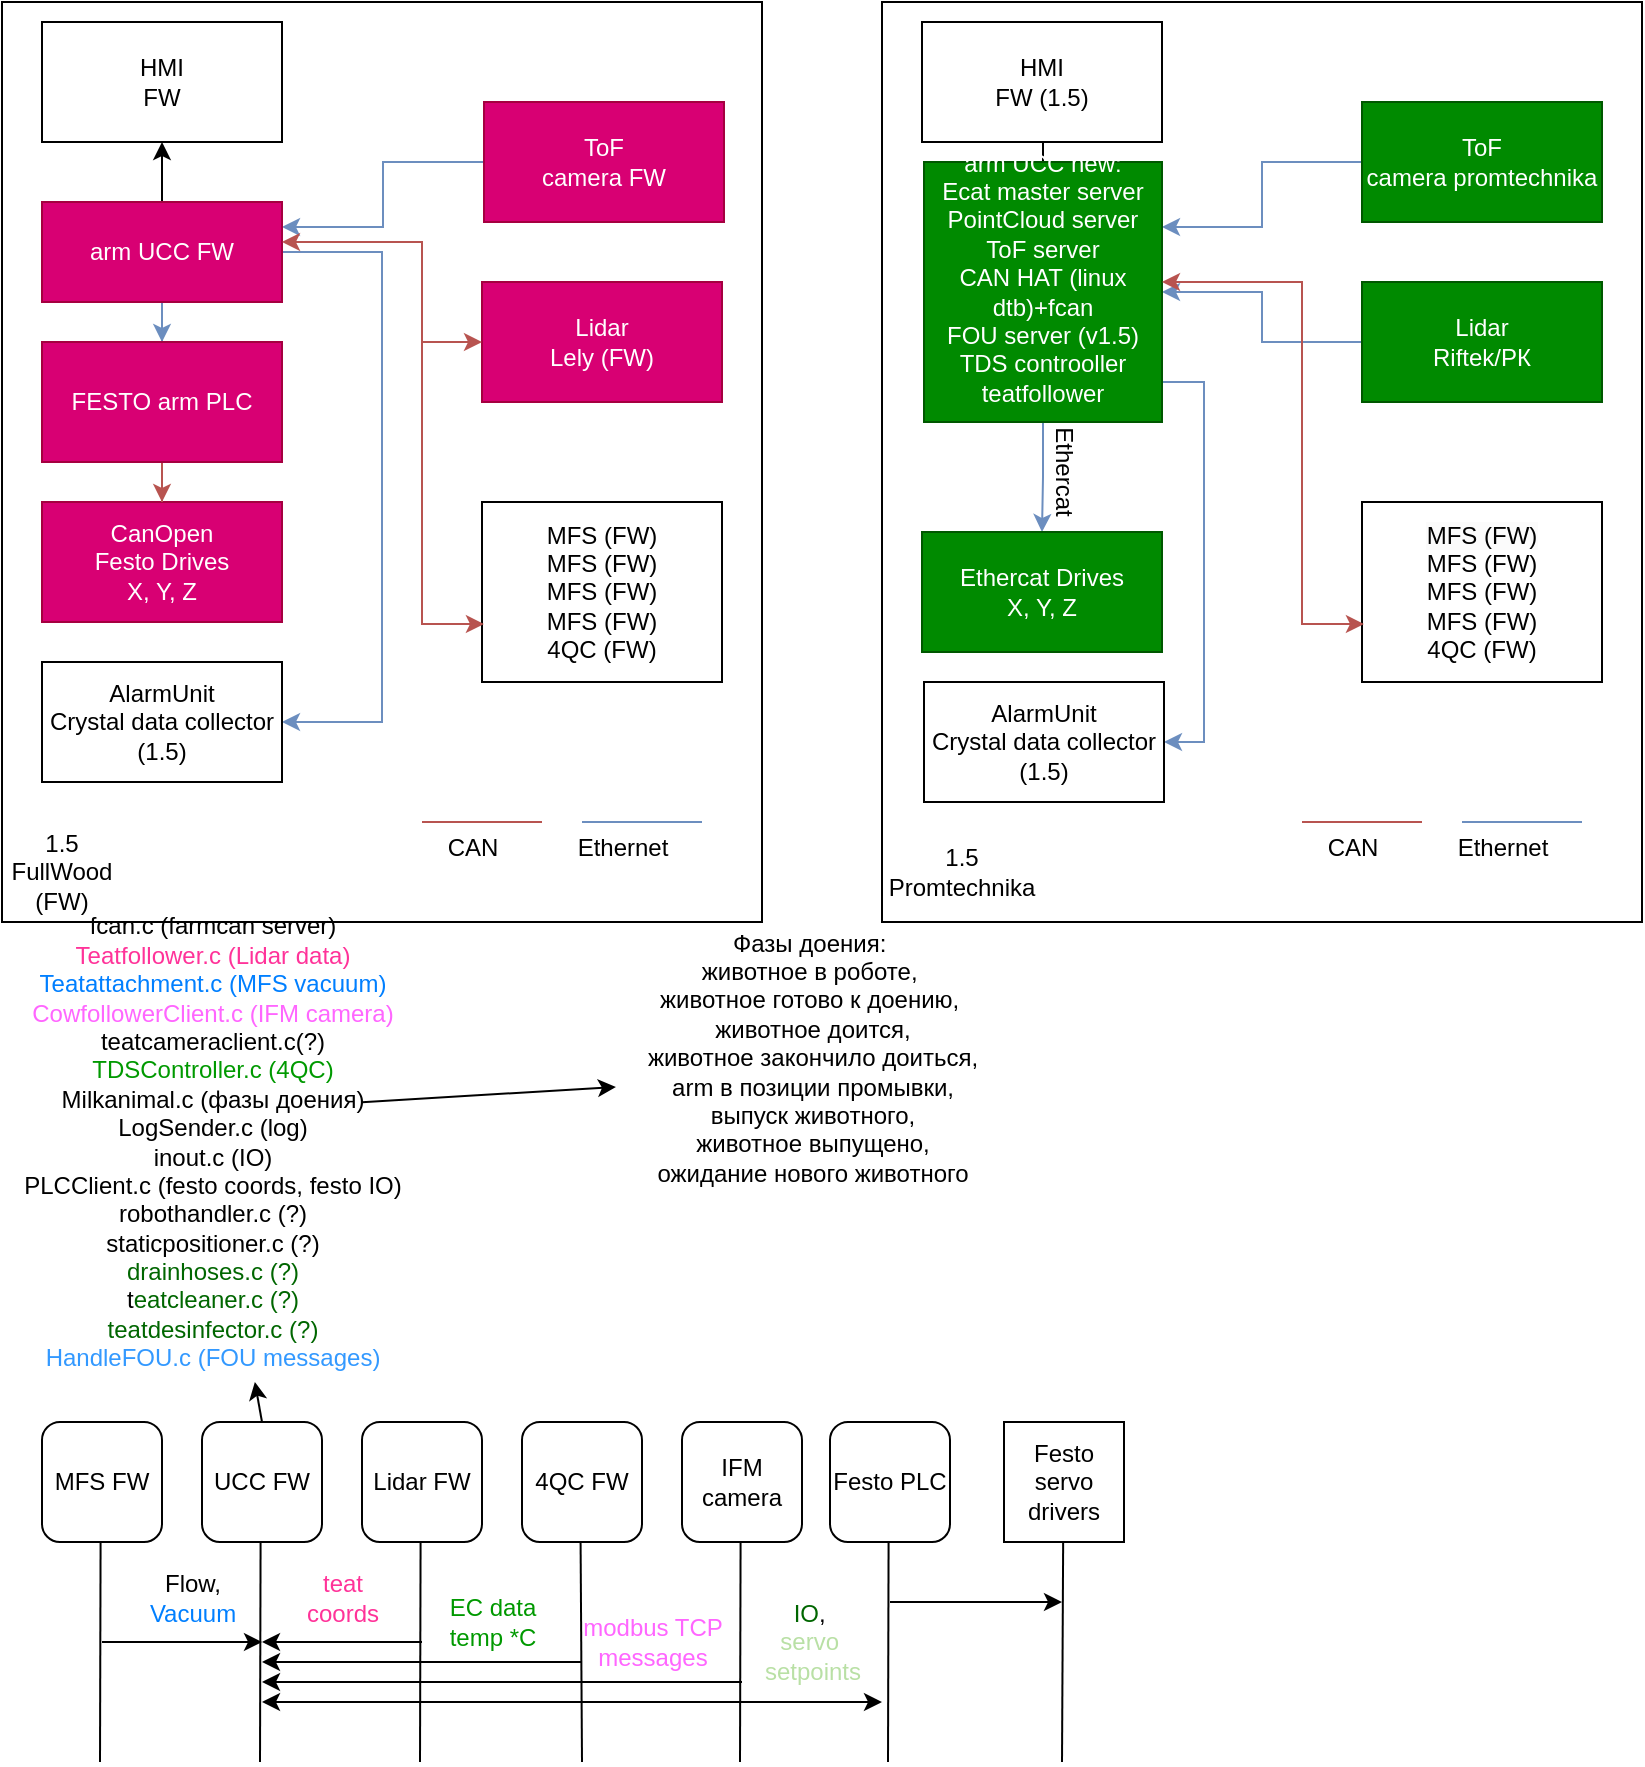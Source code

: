 <mxfile version="25.0.3" pages="2">
  <diagram name="Page-1" id="rQBGWArWhz-w2QQc-Grt">
    <mxGraphModel dx="1363" dy="889" grid="1" gridSize="10" guides="1" tooltips="1" connect="1" arrows="1" fold="1" page="1" pageScale="1" pageWidth="827" pageHeight="1169" math="0" shadow="0">
      <root>
        <mxCell id="0" />
        <mxCell id="1" parent="0" />
        <mxCell id="cXtdcIw0JKKQN8xH4usp-18" value="" style="rounded=0;whiteSpace=wrap;html=1;" parent="1" vertex="1">
          <mxGeometry width="380" height="460" as="geometry" />
        </mxCell>
        <mxCell id="cXtdcIw0JKKQN8xH4usp-6" style="edgeStyle=orthogonalEdgeStyle;rounded=0;orthogonalLoop=1;jettySize=auto;html=1;entryX=1;entryY=0.25;entryDx=0;entryDy=0;fillColor=#dae8fc;strokeColor=#6c8ebf;" parent="1" source="cXtdcIw0JKKQN8xH4usp-1" target="cXtdcIw0JKKQN8xH4usp-3" edge="1">
          <mxGeometry relative="1" as="geometry" />
        </mxCell>
        <mxCell id="cXtdcIw0JKKQN8xH4usp-1" value="ToF&lt;div&gt;camera FW&lt;/div&gt;" style="rounded=0;whiteSpace=wrap;html=1;fillColor=#d80073;fontColor=#ffffff;strokeColor=#A50040;" parent="1" vertex="1">
          <mxGeometry x="241" y="50" width="120" height="60" as="geometry" />
        </mxCell>
        <mxCell id="cXtdcIw0JKKQN8xH4usp-2" value="Lidar&lt;div&gt;Lely (FW)&lt;/div&gt;" style="rounded=0;whiteSpace=wrap;html=1;fillColor=#d80073;fontColor=#ffffff;strokeColor=#A50040;" parent="1" vertex="1">
          <mxGeometry x="240" y="140" width="120" height="60" as="geometry" />
        </mxCell>
        <mxCell id="cXtdcIw0JKKQN8xH4usp-10" style="edgeStyle=orthogonalEdgeStyle;rounded=0;orthogonalLoop=1;jettySize=auto;html=1;entryX=0.5;entryY=0;entryDx=0;entryDy=0;fillColor=#dae8fc;strokeColor=#6c8ebf;" parent="1" source="cXtdcIw0JKKQN8xH4usp-3" target="cXtdcIw0JKKQN8xH4usp-9" edge="1">
          <mxGeometry relative="1" as="geometry" />
        </mxCell>
        <mxCell id="cXtdcIw0JKKQN8xH4usp-22" value="" style="edgeStyle=orthogonalEdgeStyle;rounded=0;orthogonalLoop=1;jettySize=auto;html=1;" parent="1" source="cXtdcIw0JKKQN8xH4usp-3" target="cXtdcIw0JKKQN8xH4usp-21" edge="1">
          <mxGeometry relative="1" as="geometry" />
        </mxCell>
        <mxCell id="cXtdcIw0JKKQN8xH4usp-80" style="edgeStyle=orthogonalEdgeStyle;rounded=0;orthogonalLoop=1;jettySize=auto;html=1;entryX=1;entryY=0.5;entryDx=0;entryDy=0;fillColor=#dae8fc;strokeColor=#6c8ebf;" parent="1" source="cXtdcIw0JKKQN8xH4usp-3" target="cXtdcIw0JKKQN8xH4usp-79" edge="1">
          <mxGeometry relative="1" as="geometry">
            <Array as="points">
              <mxPoint x="190" y="125" />
              <mxPoint x="190" y="360" />
            </Array>
          </mxGeometry>
        </mxCell>
        <mxCell id="cXtdcIw0JKKQN8xH4usp-3" value="arm UCC FW" style="rounded=0;whiteSpace=wrap;html=1;fillColor=#d80073;strokeColor=#A50040;fontColor=#ffffff;" parent="1" vertex="1">
          <mxGeometry x="20" y="100" width="120" height="50" as="geometry" />
        </mxCell>
        <mxCell id="cXtdcIw0JKKQN8xH4usp-4" value="MFS (FW)&lt;div&gt;MFS (FW)&lt;/div&gt;&lt;div&gt;MFS (FW)&lt;/div&gt;&lt;div&gt;MFS (FW)&lt;/div&gt;&lt;div&gt;4QC (FW)&lt;/div&gt;" style="rounded=0;whiteSpace=wrap;html=1;" parent="1" vertex="1">
          <mxGeometry x="240" y="250" width="120" height="90" as="geometry" />
        </mxCell>
        <mxCell id="cXtdcIw0JKKQN8xH4usp-5" style="edgeStyle=orthogonalEdgeStyle;rounded=0;orthogonalLoop=1;jettySize=auto;html=1;entryX=0.008;entryY=0.678;entryDx=0;entryDy=0;entryPerimeter=0;fillColor=#f8cecc;strokeColor=#b85450;startArrow=classic;startFill=1;" parent="1" source="cXtdcIw0JKKQN8xH4usp-3" target="cXtdcIw0JKKQN8xH4usp-4" edge="1">
          <mxGeometry relative="1" as="geometry">
            <Array as="points">
              <mxPoint x="210" y="120" />
              <mxPoint x="210" y="311" />
            </Array>
          </mxGeometry>
        </mxCell>
        <mxCell id="cXtdcIw0JKKQN8xH4usp-8" value="CanOpen&lt;div&gt;Festo Drives&lt;div&gt;X, Y, Z&lt;/div&gt;&lt;/div&gt;" style="rounded=0;whiteSpace=wrap;html=1;fillColor=#d80073;fontColor=#ffffff;strokeColor=#A50040;" parent="1" vertex="1">
          <mxGeometry x="20" y="250" width="120" height="60" as="geometry" />
        </mxCell>
        <mxCell id="cXtdcIw0JKKQN8xH4usp-11" style="edgeStyle=orthogonalEdgeStyle;rounded=0;orthogonalLoop=1;jettySize=auto;html=1;entryX=0.5;entryY=0;entryDx=0;entryDy=0;fillColor=#f8cecc;strokeColor=#b85450;" parent="1" source="cXtdcIw0JKKQN8xH4usp-9" target="cXtdcIw0JKKQN8xH4usp-8" edge="1">
          <mxGeometry relative="1" as="geometry" />
        </mxCell>
        <mxCell id="cXtdcIw0JKKQN8xH4usp-9" value="FESTO arm PLC" style="rounded=0;whiteSpace=wrap;html=1;fillColor=#d80073;fontColor=#ffffff;strokeColor=#A50040;" parent="1" vertex="1">
          <mxGeometry x="20" y="170" width="120" height="60" as="geometry" />
        </mxCell>
        <mxCell id="cXtdcIw0JKKQN8xH4usp-12" value="" style="endArrow=none;html=1;rounded=0;fillColor=#f8cecc;strokeColor=#b85450;" parent="1" edge="1">
          <mxGeometry width="50" height="50" relative="1" as="geometry">
            <mxPoint x="210" y="410" as="sourcePoint" />
            <mxPoint x="270" y="410" as="targetPoint" />
          </mxGeometry>
        </mxCell>
        <mxCell id="cXtdcIw0JKKQN8xH4usp-13" value="CAN" style="text;html=1;align=center;verticalAlign=middle;resizable=0;points=[];autosize=1;strokeColor=none;fillColor=none;" parent="1" vertex="1">
          <mxGeometry x="210" y="408" width="50" height="30" as="geometry" />
        </mxCell>
        <mxCell id="cXtdcIw0JKKQN8xH4usp-15" value="" style="endArrow=none;html=1;rounded=0;fillColor=#dae8fc;strokeColor=#6c8ebf;" parent="1" edge="1">
          <mxGeometry width="50" height="50" relative="1" as="geometry">
            <mxPoint x="290" y="410" as="sourcePoint" />
            <mxPoint x="350" y="410" as="targetPoint" />
          </mxGeometry>
        </mxCell>
        <mxCell id="cXtdcIw0JKKQN8xH4usp-16" value="Ethernet" style="text;html=1;align=center;verticalAlign=middle;resizable=0;points=[];autosize=1;strokeColor=none;fillColor=none;" parent="1" vertex="1">
          <mxGeometry x="275" y="408" width="70" height="30" as="geometry" />
        </mxCell>
        <mxCell id="cXtdcIw0JKKQN8xH4usp-19" value="1.5 FullWood (FW)" style="text;html=1;align=center;verticalAlign=middle;whiteSpace=wrap;rounded=0;" parent="1" vertex="1">
          <mxGeometry y="420" width="60" height="30" as="geometry" />
        </mxCell>
        <mxCell id="cXtdcIw0JKKQN8xH4usp-20" value="" style="rounded=0;whiteSpace=wrap;html=1;" parent="1" vertex="1">
          <mxGeometry x="440" width="380" height="460" as="geometry" />
        </mxCell>
        <mxCell id="cXtdcIw0JKKQN8xH4usp-21" value="HMI&lt;div&gt;FW&lt;/div&gt;" style="rounded=0;whiteSpace=wrap;html=1;" parent="1" vertex="1">
          <mxGeometry x="20" y="10" width="120" height="60" as="geometry" />
        </mxCell>
        <mxCell id="cXtdcIw0JKKQN8xH4usp-24" value="" style="endArrow=classic;html=1;rounded=0;entryX=0;entryY=0.5;entryDx=0;entryDy=0;fillColor=#f8cecc;strokeColor=#b85450;" parent="1" target="cXtdcIw0JKKQN8xH4usp-2" edge="1">
          <mxGeometry width="50" height="50" relative="1" as="geometry">
            <mxPoint x="210" y="170" as="sourcePoint" />
            <mxPoint x="410" y="340" as="targetPoint" />
          </mxGeometry>
        </mxCell>
        <mxCell id="cXtdcIw0JKKQN8xH4usp-26" value="MFS FW" style="rounded=1;whiteSpace=wrap;html=1;" parent="1" vertex="1">
          <mxGeometry x="20" y="710" width="60" height="60" as="geometry" />
        </mxCell>
        <mxCell id="cXtdcIw0JKKQN8xH4usp-28" style="edgeStyle=orthogonalEdgeStyle;rounded=0;orthogonalLoop=1;jettySize=auto;html=1;entryX=1;entryY=0.25;entryDx=0;entryDy=0;fillColor=#dae8fc;strokeColor=#6c8ebf;" parent="1" source="cXtdcIw0JKKQN8xH4usp-29" target="cXtdcIw0JKKQN8xH4usp-33" edge="1">
          <mxGeometry relative="1" as="geometry" />
        </mxCell>
        <mxCell id="cXtdcIw0JKKQN8xH4usp-29" value="ToF&lt;div&gt;camera promtechnika&lt;/div&gt;" style="rounded=0;whiteSpace=wrap;html=1;fillColor=#008a00;fontColor=#ffffff;strokeColor=#005700;" parent="1" vertex="1">
          <mxGeometry x="680" y="50" width="120" height="60" as="geometry" />
        </mxCell>
        <mxCell id="cXtdcIw0JKKQN8xH4usp-52" style="edgeStyle=orthogonalEdgeStyle;rounded=0;orthogonalLoop=1;jettySize=auto;html=1;fillColor=#dae8fc;strokeColor=#6c8ebf;" parent="1" source="cXtdcIw0JKKQN8xH4usp-30" target="cXtdcIw0JKKQN8xH4usp-33" edge="1">
          <mxGeometry relative="1" as="geometry" />
        </mxCell>
        <mxCell id="cXtdcIw0JKKQN8xH4usp-30" value="Lidar&lt;div&gt;Riftek/РК&lt;/div&gt;" style="rounded=0;whiteSpace=wrap;html=1;fillColor=#008a00;fontColor=#ffffff;strokeColor=#005700;" parent="1" vertex="1">
          <mxGeometry x="680" y="140" width="120" height="60" as="geometry" />
        </mxCell>
        <mxCell id="cXtdcIw0JKKQN8xH4usp-32" value="" style="edgeStyle=orthogonalEdgeStyle;rounded=0;orthogonalLoop=1;jettySize=auto;html=1;" parent="1" source="cXtdcIw0JKKQN8xH4usp-33" target="cXtdcIw0JKKQN8xH4usp-44" edge="1">
          <mxGeometry relative="1" as="geometry" />
        </mxCell>
        <mxCell id="cXtdcIw0JKKQN8xH4usp-46" value="" style="edgeStyle=orthogonalEdgeStyle;rounded=0;orthogonalLoop=1;jettySize=auto;html=1;fillColor=#dae8fc;strokeColor=#6c8ebf;" parent="1" source="cXtdcIw0JKKQN8xH4usp-33" target="cXtdcIw0JKKQN8xH4usp-36" edge="1">
          <mxGeometry relative="1" as="geometry" />
        </mxCell>
        <mxCell id="cXtdcIw0JKKQN8xH4usp-76" style="edgeStyle=orthogonalEdgeStyle;rounded=0;orthogonalLoop=1;jettySize=auto;html=1;entryX=1;entryY=0.5;entryDx=0;entryDy=0;fillColor=#dae8fc;strokeColor=#6c8ebf;" parent="1" source="cXtdcIw0JKKQN8xH4usp-33" target="cXtdcIw0JKKQN8xH4usp-75" edge="1">
          <mxGeometry relative="1" as="geometry">
            <Array as="points">
              <mxPoint x="601" y="190" />
              <mxPoint x="601" y="370" />
            </Array>
          </mxGeometry>
        </mxCell>
        <mxCell id="cXtdcIw0JKKQN8xH4usp-33" value="arm UCC new:&lt;div&gt;Ecat master server&lt;/div&gt;&lt;div&gt;PointCloud server&lt;/div&gt;&lt;div&gt;ToF server&lt;/div&gt;&lt;div&gt;CAN HAT (linux dtb)+fcan&lt;/div&gt;&lt;div&gt;FOU server (v1.5)&lt;/div&gt;&lt;div&gt;TDS controoller&lt;/div&gt;&lt;div&gt;teatfollower&lt;/div&gt;&lt;div&gt;&lt;br&gt;&lt;/div&gt;" style="rounded=0;whiteSpace=wrap;html=1;fillColor=#008a00;strokeColor=#005700;fontColor=#ffffff;" parent="1" vertex="1">
          <mxGeometry x="461" y="80" width="119" height="130" as="geometry" />
        </mxCell>
        <mxCell id="cXtdcIw0JKKQN8xH4usp-34" value="&lt;span style=&quot;caret-color: rgb(0, 0, 0); color: rgb(0, 0, 0); font-family: Helvetica; font-size: 12px; font-style: normal; font-variant-caps: normal; font-weight: 400; letter-spacing: normal; orphans: auto; text-align: center; text-indent: 0px; text-transform: none; white-space: normal; widows: auto; word-spacing: 0px; -webkit-text-stroke-width: 0px; background-color: rgb(251, 251, 251); text-decoration: none; display: inline !important; float: none;&quot;&gt;MFS (FW)&lt;/span&gt;&lt;div style=&quot;caret-color: rgb(0, 0, 0); color: rgb(0, 0, 0); font-family: Helvetica; font-size: 12px; font-style: normal; font-variant-caps: normal; font-weight: 400; letter-spacing: normal; orphans: auto; text-align: center; text-indent: 0px; text-transform: none; white-space: normal; widows: auto; word-spacing: 0px; -webkit-text-stroke-width: 0px; text-decoration: none;&quot;&gt;MFS (FW)&lt;/div&gt;&lt;div style=&quot;caret-color: rgb(0, 0, 0); color: rgb(0, 0, 0); font-family: Helvetica; font-size: 12px; font-style: normal; font-variant-caps: normal; font-weight: 400; letter-spacing: normal; orphans: auto; text-align: center; text-indent: 0px; text-transform: none; white-space: normal; widows: auto; word-spacing: 0px; -webkit-text-stroke-width: 0px; text-decoration: none;&quot;&gt;MFS (FW)&lt;/div&gt;&lt;div style=&quot;caret-color: rgb(0, 0, 0); color: rgb(0, 0, 0); font-family: Helvetica; font-size: 12px; font-style: normal; font-variant-caps: normal; font-weight: 400; letter-spacing: normal; orphans: auto; text-align: center; text-indent: 0px; text-transform: none; white-space: normal; widows: auto; word-spacing: 0px; -webkit-text-stroke-width: 0px; text-decoration: none;&quot;&gt;MFS (FW)&lt;/div&gt;&lt;div style=&quot;caret-color: rgb(0, 0, 0); color: rgb(0, 0, 0); font-family: Helvetica; font-size: 12px; font-style: normal; font-variant-caps: normal; font-weight: 400; letter-spacing: normal; orphans: auto; text-align: center; text-indent: 0px; text-transform: none; white-space: normal; widows: auto; word-spacing: 0px; -webkit-text-stroke-width: 0px; text-decoration: none;&quot;&gt;4QC (FW)&lt;/div&gt;" style="rounded=0;whiteSpace=wrap;html=1;" parent="1" vertex="1">
          <mxGeometry x="680" y="250" width="120" height="90" as="geometry" />
        </mxCell>
        <mxCell id="cXtdcIw0JKKQN8xH4usp-35" style="edgeStyle=orthogonalEdgeStyle;rounded=0;orthogonalLoop=1;jettySize=auto;html=1;entryX=0.008;entryY=0.678;entryDx=0;entryDy=0;entryPerimeter=0;fillColor=#f8cecc;strokeColor=#b85450;startArrow=classic;startFill=1;" parent="1" source="cXtdcIw0JKKQN8xH4usp-33" target="cXtdcIw0JKKQN8xH4usp-34" edge="1">
          <mxGeometry relative="1" as="geometry">
            <Array as="points">
              <mxPoint x="650" y="140" />
              <mxPoint x="650" y="311" />
            </Array>
          </mxGeometry>
        </mxCell>
        <mxCell id="cXtdcIw0JKKQN8xH4usp-36" value="Ethercat Drives&lt;div&gt;X, Y, Z&lt;/div&gt;" style="rounded=0;whiteSpace=wrap;html=1;fillColor=#008a00;fontColor=#ffffff;strokeColor=#005700;" parent="1" vertex="1">
          <mxGeometry x="460" y="265" width="120" height="60" as="geometry" />
        </mxCell>
        <mxCell id="cXtdcIw0JKKQN8xH4usp-39" value="" style="endArrow=none;html=1;rounded=0;fillColor=#f8cecc;strokeColor=#b85450;" parent="1" edge="1">
          <mxGeometry width="50" height="50" relative="1" as="geometry">
            <mxPoint x="650" y="410" as="sourcePoint" />
            <mxPoint x="710" y="410" as="targetPoint" />
          </mxGeometry>
        </mxCell>
        <mxCell id="cXtdcIw0JKKQN8xH4usp-40" value="CAN" style="text;html=1;align=center;verticalAlign=middle;resizable=0;points=[];autosize=1;strokeColor=none;fillColor=none;" parent="1" vertex="1">
          <mxGeometry x="650" y="408" width="50" height="30" as="geometry" />
        </mxCell>
        <mxCell id="cXtdcIw0JKKQN8xH4usp-41" value="" style="endArrow=none;html=1;rounded=0;fillColor=#dae8fc;strokeColor=#6c8ebf;" parent="1" edge="1">
          <mxGeometry width="50" height="50" relative="1" as="geometry">
            <mxPoint x="730" y="410" as="sourcePoint" />
            <mxPoint x="790" y="410" as="targetPoint" />
          </mxGeometry>
        </mxCell>
        <mxCell id="cXtdcIw0JKKQN8xH4usp-42" value="Ethernet" style="text;html=1;align=center;verticalAlign=middle;resizable=0;points=[];autosize=1;strokeColor=none;fillColor=none;" parent="1" vertex="1">
          <mxGeometry x="715" y="408" width="70" height="30" as="geometry" />
        </mxCell>
        <mxCell id="cXtdcIw0JKKQN8xH4usp-43" value="1.5&lt;div&gt;Promtechnika&lt;/div&gt;" style="text;html=1;align=center;verticalAlign=middle;whiteSpace=wrap;rounded=0;" parent="1" vertex="1">
          <mxGeometry x="450" y="420" width="60" height="30" as="geometry" />
        </mxCell>
        <mxCell id="cXtdcIw0JKKQN8xH4usp-44" value="HMI&lt;div&gt;FW (1.5)&lt;/div&gt;" style="rounded=0;whiteSpace=wrap;html=1;" parent="1" vertex="1">
          <mxGeometry x="460" y="10" width="120" height="60" as="geometry" />
        </mxCell>
        <mxCell id="cXtdcIw0JKKQN8xH4usp-47" value="Ethercat" style="text;html=1;align=center;verticalAlign=middle;whiteSpace=wrap;rounded=0;rotation=90;" parent="1" vertex="1">
          <mxGeometry x="501" y="220" width="60" height="30" as="geometry" />
        </mxCell>
        <mxCell id="cXtdcIw0JKKQN8xH4usp-48" value="UCC FW" style="rounded=1;whiteSpace=wrap;html=1;" parent="1" vertex="1">
          <mxGeometry x="100" y="710" width="60" height="60" as="geometry" />
        </mxCell>
        <mxCell id="cXtdcIw0JKKQN8xH4usp-49" value="Lidar FW" style="rounded=1;whiteSpace=wrap;html=1;" parent="1" vertex="1">
          <mxGeometry x="180" y="710" width="60" height="60" as="geometry" />
        </mxCell>
        <mxCell id="cXtdcIw0JKKQN8xH4usp-50" value="" style="endArrow=none;html=1;rounded=0;exitX=0.5;exitY=1;exitDx=0;exitDy=0;" parent="1" edge="1">
          <mxGeometry width="50" height="50" relative="1" as="geometry">
            <mxPoint x="129.29" y="770" as="sourcePoint" />
            <mxPoint x="129" y="880" as="targetPoint" />
          </mxGeometry>
        </mxCell>
        <mxCell id="cXtdcIw0JKKQN8xH4usp-51" value="" style="endArrow=none;html=1;rounded=0;exitX=0.5;exitY=1;exitDx=0;exitDy=0;" parent="1" edge="1">
          <mxGeometry width="50" height="50" relative="1" as="geometry">
            <mxPoint x="209.29" y="770" as="sourcePoint" />
            <mxPoint x="209" y="880" as="targetPoint" />
          </mxGeometry>
        </mxCell>
        <mxCell id="cXtdcIw0JKKQN8xH4usp-53" value="" style="endArrow=none;html=1;rounded=0;exitX=0.5;exitY=1;exitDx=0;exitDy=0;" parent="1" edge="1">
          <mxGeometry width="50" height="50" relative="1" as="geometry">
            <mxPoint x="49.29" y="770" as="sourcePoint" />
            <mxPoint x="49" y="880" as="targetPoint" />
          </mxGeometry>
        </mxCell>
        <mxCell id="cXtdcIw0JKKQN8xH4usp-54" value="4QC FW" style="rounded=1;whiteSpace=wrap;html=1;" parent="1" vertex="1">
          <mxGeometry x="260" y="710" width="60" height="60" as="geometry" />
        </mxCell>
        <mxCell id="cXtdcIw0JKKQN8xH4usp-55" value="" style="endArrow=none;html=1;rounded=0;exitX=0.5;exitY=1;exitDx=0;exitDy=0;" parent="1" edge="1">
          <mxGeometry width="50" height="50" relative="1" as="geometry">
            <mxPoint x="289.29" y="770" as="sourcePoint" />
            <mxPoint x="290" y="880" as="targetPoint" />
          </mxGeometry>
        </mxCell>
        <mxCell id="cXtdcIw0JKKQN8xH4usp-56" value="" style="endArrow=classic;html=1;rounded=0;" parent="1" edge="1">
          <mxGeometry width="50" height="50" relative="1" as="geometry">
            <mxPoint x="50" y="820" as="sourcePoint" />
            <mxPoint x="130" y="820" as="targetPoint" />
          </mxGeometry>
        </mxCell>
        <mxCell id="cXtdcIw0JKKQN8xH4usp-57" value="Flow,&lt;div&gt;&lt;font color=&quot;#007fff&quot;&gt;Vacuum&lt;/font&gt;&lt;/div&gt;" style="text;html=1;align=center;verticalAlign=middle;resizable=0;points=[];autosize=1;strokeColor=none;fillColor=none;" parent="1" vertex="1">
          <mxGeometry x="60" y="778" width="70" height="40" as="geometry" />
        </mxCell>
        <mxCell id="cXtdcIw0JKKQN8xH4usp-58" value="" style="endArrow=classic;html=1;rounded=0;" parent="1" edge="1">
          <mxGeometry width="50" height="50" relative="1" as="geometry">
            <mxPoint x="210" y="820" as="sourcePoint" />
            <mxPoint x="130" y="820" as="targetPoint" />
          </mxGeometry>
        </mxCell>
        <mxCell id="cXtdcIw0JKKQN8xH4usp-59" value="&lt;font color=&quot;#ff3399&quot;&gt;teat&lt;/font&gt;&lt;div&gt;&lt;font color=&quot;#ff3399&quot;&gt;coords&lt;/font&gt;&lt;/div&gt;" style="text;html=1;align=center;verticalAlign=middle;resizable=0;points=[];autosize=1;strokeColor=none;fillColor=none;" parent="1" vertex="1">
          <mxGeometry x="140" y="778" width="60" height="40" as="geometry" />
        </mxCell>
        <mxCell id="cXtdcIw0JKKQN8xH4usp-60" value="&lt;div&gt;fcan.c (farmcan server)&lt;/div&gt;&lt;font color=&quot;#ff3399&quot;&gt;Teatfollower.c (Lidar data)&lt;/font&gt;&lt;div&gt;&lt;font color=&quot;#007fff&quot;&gt;Teatattachment.c (MFS vacuum)&lt;/font&gt;&lt;/div&gt;&lt;div&gt;&lt;font color=&quot;#ff66ff&quot;&gt;CowfollowerClient.c (IFM camera)&lt;/font&gt;&lt;/div&gt;&lt;div&gt;teatcameraclient.c(?)&lt;/div&gt;&lt;div&gt;&lt;font color=&quot;#009900&quot;&gt;TDSController.c (4QC)&lt;/font&gt;&lt;/div&gt;&lt;div&gt;Milkanimal.c (фазы доения)&lt;/div&gt;&lt;div&gt;LogSender.c (log)&lt;/div&gt;&lt;div&gt;inout.c (IO)&lt;/div&gt;&lt;div&gt;PLCClient.c (festo coords, festo IO)&lt;/div&gt;&lt;div&gt;robothandler.c (?)&lt;/div&gt;&lt;div&gt;staticpositioner.c (?)&lt;/div&gt;&lt;div&gt;&lt;font color=&quot;#006600&quot;&gt;drainhoses.c (?)&lt;/font&gt;&lt;/div&gt;&lt;div&gt;t&lt;font color=&quot;#006600&quot;&gt;eatcleaner.c (?)&lt;/font&gt;&lt;/div&gt;&lt;div&gt;&lt;font color=&quot;#006600&quot;&gt;teatdesinfector.c (?)&lt;/font&gt;&lt;/div&gt;&lt;div&gt;&lt;font color=&quot;#3399ff&quot;&gt;HandleFOU.c (FOU messages)&lt;/font&gt;&lt;/div&gt;" style="text;html=1;align=center;verticalAlign=middle;resizable=0;points=[];autosize=1;strokeColor=none;fillColor=none;" parent="1" vertex="1">
          <mxGeometry y="450" width="210" height="240" as="geometry" />
        </mxCell>
        <mxCell id="cXtdcIw0JKKQN8xH4usp-61" value="" style="endArrow=classic;html=1;rounded=0;" parent="1" edge="1">
          <mxGeometry width="50" height="50" relative="1" as="geometry">
            <mxPoint x="290" y="830" as="sourcePoint" />
            <mxPoint x="130" y="830" as="targetPoint" />
          </mxGeometry>
        </mxCell>
        <mxCell id="cXtdcIw0JKKQN8xH4usp-62" value="&lt;font color=&quot;#009900&quot;&gt;EC data&lt;/font&gt;&lt;div&gt;&lt;font color=&quot;#009900&quot;&gt;temp *C&lt;/font&gt;&lt;/div&gt;" style="text;html=1;align=center;verticalAlign=middle;resizable=0;points=[];autosize=1;strokeColor=none;fillColor=none;" parent="1" vertex="1">
          <mxGeometry x="210" y="790" width="70" height="40" as="geometry" />
        </mxCell>
        <mxCell id="cXtdcIw0JKKQN8xH4usp-63" value="IFM camera" style="rounded=1;whiteSpace=wrap;html=1;" parent="1" vertex="1">
          <mxGeometry x="340" y="710" width="60" height="60" as="geometry" />
        </mxCell>
        <mxCell id="cXtdcIw0JKKQN8xH4usp-64" value="" style="endArrow=none;html=1;rounded=0;exitX=0.5;exitY=1;exitDx=0;exitDy=0;" parent="1" edge="1">
          <mxGeometry width="50" height="50" relative="1" as="geometry">
            <mxPoint x="369.29" y="770" as="sourcePoint" />
            <mxPoint x="369" y="880" as="targetPoint" />
          </mxGeometry>
        </mxCell>
        <mxCell id="cXtdcIw0JKKQN8xH4usp-65" value="" style="endArrow=classic;html=1;rounded=0;" parent="1" edge="1">
          <mxGeometry width="50" height="50" relative="1" as="geometry">
            <mxPoint x="370" y="840" as="sourcePoint" />
            <mxPoint x="130" y="840" as="targetPoint" />
          </mxGeometry>
        </mxCell>
        <mxCell id="cXtdcIw0JKKQN8xH4usp-66" value="&lt;font color=&quot;#ff66ff&quot;&gt;modbus TCP&lt;/font&gt;&lt;div&gt;&lt;font color=&quot;#ff66ff&quot;&gt;messages&lt;/font&gt;&lt;/div&gt;" style="text;html=1;align=center;verticalAlign=middle;resizable=0;points=[];autosize=1;strokeColor=none;fillColor=none;" parent="1" vertex="1">
          <mxGeometry x="280" y="800" width="90" height="40" as="geometry" />
        </mxCell>
        <mxCell id="cXtdcIw0JKKQN8xH4usp-67" value="" style="endArrow=classic;html=1;rounded=0;exitX=0.5;exitY=0;exitDx=0;exitDy=0;" parent="1" source="cXtdcIw0JKKQN8xH4usp-48" target="cXtdcIw0JKKQN8xH4usp-60" edge="1">
          <mxGeometry width="50" height="50" relative="1" as="geometry">
            <mxPoint x="430" y="800" as="sourcePoint" />
            <mxPoint x="480" y="750" as="targetPoint" />
          </mxGeometry>
        </mxCell>
        <mxCell id="cXtdcIw0JKKQN8xH4usp-68" value="Festo PLC" style="rounded=1;whiteSpace=wrap;html=1;" parent="1" vertex="1">
          <mxGeometry x="414" y="710" width="60" height="60" as="geometry" />
        </mxCell>
        <mxCell id="cXtdcIw0JKKQN8xH4usp-69" value="" style="endArrow=none;html=1;rounded=0;exitX=0.5;exitY=1;exitDx=0;exitDy=0;" parent="1" edge="1">
          <mxGeometry width="50" height="50" relative="1" as="geometry">
            <mxPoint x="443.29" y="770" as="sourcePoint" />
            <mxPoint x="443" y="880" as="targetPoint" />
          </mxGeometry>
        </mxCell>
        <mxCell id="cXtdcIw0JKKQN8xH4usp-70" value="" style="endArrow=classic;startArrow=classic;html=1;rounded=0;" parent="1" edge="1">
          <mxGeometry width="50" height="50" relative="1" as="geometry">
            <mxPoint x="130" y="850" as="sourcePoint" />
            <mxPoint x="440" y="850" as="targetPoint" />
          </mxGeometry>
        </mxCell>
        <mxCell id="cXtdcIw0JKKQN8xH4usp-71" value="&lt;font color=&quot;#006600&quot;&gt;IO&lt;/font&gt;,&amp;nbsp;&lt;div&gt;&lt;font color=&quot;#b9e0a5&quot;&gt;servo&amp;nbsp;&lt;/font&gt;&lt;/div&gt;&lt;div&gt;&lt;font color=&quot;#b9e0a5&quot;&gt;setpoints&lt;/font&gt;&lt;/div&gt;" style="text;html=1;align=center;verticalAlign=middle;resizable=0;points=[];autosize=1;strokeColor=none;fillColor=none;" parent="1" vertex="1">
          <mxGeometry x="370" y="790" width="70" height="60" as="geometry" />
        </mxCell>
        <mxCell id="cXtdcIw0JKKQN8xH4usp-72" value="Festo&lt;div&gt;servo drivers&lt;/div&gt;" style="whiteSpace=wrap;html=1;aspect=fixed;" parent="1" vertex="1">
          <mxGeometry x="501" y="710" width="60" height="60" as="geometry" />
        </mxCell>
        <mxCell id="cXtdcIw0JKKQN8xH4usp-73" value="" style="endArrow=none;html=1;rounded=0;exitX=0.5;exitY=1;exitDx=0;exitDy=0;" parent="1" edge="1">
          <mxGeometry width="50" height="50" relative="1" as="geometry">
            <mxPoint x="530.58" y="770" as="sourcePoint" />
            <mxPoint x="530" y="880" as="targetPoint" />
          </mxGeometry>
        </mxCell>
        <mxCell id="cXtdcIw0JKKQN8xH4usp-74" value="" style="endArrow=classic;html=1;rounded=0;" parent="1" edge="1">
          <mxGeometry width="50" height="50" relative="1" as="geometry">
            <mxPoint x="444" y="800" as="sourcePoint" />
            <mxPoint x="530" y="800" as="targetPoint" />
          </mxGeometry>
        </mxCell>
        <mxCell id="cXtdcIw0JKKQN8xH4usp-75" value="AlarmUnit&lt;div&gt;Crystal data collector (1.5)&lt;/div&gt;" style="rounded=0;whiteSpace=wrap;html=1;" parent="1" vertex="1">
          <mxGeometry x="461" y="340" width="120" height="60" as="geometry" />
        </mxCell>
        <mxCell id="cXtdcIw0JKKQN8xH4usp-79" value="AlarmUnit&lt;div&gt;Crystal data collector (1.5)&lt;/div&gt;" style="rounded=0;whiteSpace=wrap;html=1;" parent="1" vertex="1">
          <mxGeometry x="20" y="330" width="120" height="60" as="geometry" />
        </mxCell>
        <mxCell id="cXtdcIw0JKKQN8xH4usp-81" value="Фазы доения:&amp;nbsp;&lt;div&gt;животное в роботе,&amp;nbsp;&lt;/div&gt;&lt;div&gt;животное готово к доению,&amp;nbsp;&lt;div&gt;животное доится,&lt;/div&gt;&lt;div&gt;животное закончило доиться,&lt;/div&gt;&lt;div&gt;arm в позиции промывки,&lt;/div&gt;&lt;div&gt;выпуск животного,&lt;/div&gt;&lt;div&gt;животное выпущено,&lt;/div&gt;&lt;div&gt;ожидание нового животного&lt;/div&gt;&lt;div&gt;&lt;div&gt;&lt;br&gt;&lt;/div&gt;&lt;/div&gt;&lt;/div&gt;" style="text;html=1;align=center;verticalAlign=middle;resizable=0;points=[];autosize=1;strokeColor=none;fillColor=none;" parent="1" vertex="1">
          <mxGeometry x="310" y="460" width="190" height="150" as="geometry" />
        </mxCell>
        <mxCell id="cXtdcIw0JKKQN8xH4usp-82" value="" style="endArrow=classic;html=1;rounded=0;exitX=0.857;exitY=0.417;exitDx=0;exitDy=0;exitPerimeter=0;entryX=-0.016;entryY=0.55;entryDx=0;entryDy=0;entryPerimeter=0;" parent="1" source="cXtdcIw0JKKQN8xH4usp-60" target="cXtdcIw0JKKQN8xH4usp-81" edge="1">
          <mxGeometry width="50" height="50" relative="1" as="geometry">
            <mxPoint x="480" y="460" as="sourcePoint" />
            <mxPoint x="530" y="410" as="targetPoint" />
          </mxGeometry>
        </mxCell>
      </root>
    </mxGraphModel>
  </diagram>
  <diagram id="op017VxhFBDzBJ2RIzIH" name="Page-2">
    <mxGraphModel dx="954" dy="622" grid="1" gridSize="10" guides="1" tooltips="1" connect="1" arrows="1" fold="1" page="1" pageScale="1" pageWidth="827" pageHeight="1169" math="0" shadow="0">
      <root>
        <mxCell id="0" />
        <mxCell id="1" parent="0" />
        <mxCell id="SwVkTzaGjVD_av5v3ikb-1" value="" style="rounded=0;whiteSpace=wrap;html=1;" vertex="1" parent="1">
          <mxGeometry width="380" height="460" as="geometry" />
        </mxCell>
        <mxCell id="SwVkTzaGjVD_av5v3ikb-2" style="edgeStyle=orthogonalEdgeStyle;rounded=0;orthogonalLoop=1;jettySize=auto;html=1;entryX=1;entryY=0.25;entryDx=0;entryDy=0;fillColor=#dae8fc;strokeColor=#6c8ebf;" edge="1" parent="1" source="SwVkTzaGjVD_av5v3ikb-3" target="SwVkTzaGjVD_av5v3ikb-8">
          <mxGeometry relative="1" as="geometry" />
        </mxCell>
        <mxCell id="SwVkTzaGjVD_av5v3ikb-3" value="ToF&lt;div&gt;camera FW&lt;/div&gt;" style="rounded=0;whiteSpace=wrap;html=1;fillColor=#d80073;fontColor=#ffffff;strokeColor=#A50040;" vertex="1" parent="1">
          <mxGeometry x="240" y="70" width="120" height="60" as="geometry" />
        </mxCell>
        <mxCell id="SwVkTzaGjVD_av5v3ikb-4" value="Lidar&lt;div&gt;Lely (FW)&lt;/div&gt;" style="rounded=0;whiteSpace=wrap;html=1;fillColor=#d80073;fontColor=#ffffff;strokeColor=#A50040;" vertex="1" parent="1">
          <mxGeometry x="240" y="140" width="120" height="60" as="geometry" />
        </mxCell>
        <mxCell id="SwVkTzaGjVD_av5v3ikb-5" style="edgeStyle=orthogonalEdgeStyle;rounded=0;orthogonalLoop=1;jettySize=auto;html=1;entryX=0.5;entryY=0;entryDx=0;entryDy=0;fillColor=#dae8fc;strokeColor=#6c8ebf;" edge="1" parent="1" source="SwVkTzaGjVD_av5v3ikb-8" target="SwVkTzaGjVD_av5v3ikb-13">
          <mxGeometry relative="1" as="geometry" />
        </mxCell>
        <mxCell id="SwVkTzaGjVD_av5v3ikb-6" value="" style="edgeStyle=orthogonalEdgeStyle;rounded=0;orthogonalLoop=1;jettySize=auto;html=1;" edge="1" parent="1" source="SwVkTzaGjVD_av5v3ikb-8" target="SwVkTzaGjVD_av5v3ikb-19">
          <mxGeometry relative="1" as="geometry" />
        </mxCell>
        <mxCell id="SwVkTzaGjVD_av5v3ikb-7" style="edgeStyle=orthogonalEdgeStyle;rounded=0;orthogonalLoop=1;jettySize=auto;html=1;entryX=1;entryY=0.5;entryDx=0;entryDy=0;fillColor=#dae8fc;strokeColor=#6c8ebf;" edge="1" parent="1" source="SwVkTzaGjVD_av5v3ikb-8" target="SwVkTzaGjVD_av5v3ikb-29">
          <mxGeometry relative="1" as="geometry">
            <Array as="points">
              <mxPoint x="190" y="125" />
              <mxPoint x="190" y="360" />
            </Array>
          </mxGeometry>
        </mxCell>
        <mxCell id="SwVkTzaGjVD_av5v3ikb-8" value="arm UCC FW" style="rounded=0;whiteSpace=wrap;html=1;fillColor=#d80073;strokeColor=#A50040;fontColor=#ffffff;" vertex="1" parent="1">
          <mxGeometry x="20" y="100" width="120" height="50" as="geometry" />
        </mxCell>
        <mxCell id="SwVkTzaGjVD_av5v3ikb-9" value="MFS (FW)&lt;div&gt;MFS (FW)&lt;/div&gt;&lt;div&gt;MFS (FW)&lt;/div&gt;&lt;div&gt;MFS (FW)&lt;/div&gt;&lt;div&gt;4QC (FW)&lt;/div&gt;" style="rounded=0;whiteSpace=wrap;html=1;" vertex="1" parent="1">
          <mxGeometry x="241" y="210" width="120" height="90" as="geometry" />
        </mxCell>
        <mxCell id="SwVkTzaGjVD_av5v3ikb-10" style="edgeStyle=orthogonalEdgeStyle;rounded=0;orthogonalLoop=1;jettySize=auto;html=1;entryX=0.008;entryY=0.678;entryDx=0;entryDy=0;entryPerimeter=0;fillColor=#f8cecc;strokeColor=#b85450;startArrow=classic;startFill=1;" edge="1" parent="1" source="SwVkTzaGjVD_av5v3ikb-8" target="SwVkTzaGjVD_av5v3ikb-9">
          <mxGeometry relative="1" as="geometry">
            <Array as="points">
              <mxPoint x="210" y="120" />
              <mxPoint x="210" y="270" />
            </Array>
          </mxGeometry>
        </mxCell>
        <mxCell id="SwVkTzaGjVD_av5v3ikb-11" value="Ethercat&lt;div&gt;SMARTA Drives&lt;div&gt;X, Y, Z&lt;/div&gt;&lt;/div&gt;" style="rounded=0;whiteSpace=wrap;html=1;fillColor=#d5e8d4;strokeColor=#82b366;gradientColor=#97d077;" vertex="1" parent="1">
          <mxGeometry x="20" y="250" width="120" height="60" as="geometry" />
        </mxCell>
        <mxCell id="SwVkTzaGjVD_av5v3ikb-12" style="edgeStyle=orthogonalEdgeStyle;rounded=0;orthogonalLoop=1;jettySize=auto;html=1;entryX=0.5;entryY=0;entryDx=0;entryDy=0;fillColor=#d5e8d4;strokeColor=#82b366;gradientColor=#97d077;" edge="1" parent="1" source="SwVkTzaGjVD_av5v3ikb-13" target="SwVkTzaGjVD_av5v3ikb-11">
          <mxGeometry relative="1" as="geometry" />
        </mxCell>
        <mxCell id="SwVkTzaGjVD_av5v3ikb-34" style="edgeStyle=orthogonalEdgeStyle;rounded=0;orthogonalLoop=1;jettySize=auto;html=1;entryX=0;entryY=0.5;entryDx=0;entryDy=0;fillColor=#d5e8d4;gradientColor=#97d077;strokeColor=#82b366;" edge="1" parent="1" source="SwVkTzaGjVD_av5v3ikb-13" target="SwVkTzaGjVD_av5v3ikb-33">
          <mxGeometry relative="1" as="geometry">
            <Array as="points">
              <mxPoint x="200" y="200" />
              <mxPoint x="200" y="340" />
            </Array>
          </mxGeometry>
        </mxCell>
        <mxCell id="SwVkTzaGjVD_av5v3ikb-13" value="arm &quot;motion&quot; PLC&lt;div&gt;(независимое задание XYZ)&lt;/div&gt;" style="rounded=0;whiteSpace=wrap;html=1;fillColor=#d5e8d4;strokeColor=#82b366;gradientColor=#97d077;" vertex="1" parent="1">
          <mxGeometry x="20" y="170" width="120" height="60" as="geometry" />
        </mxCell>
        <mxCell id="SwVkTzaGjVD_av5v3ikb-14" value="" style="endArrow=none;html=1;rounded=0;fillColor=#f8cecc;strokeColor=#b85450;" edge="1" parent="1">
          <mxGeometry width="50" height="50" relative="1" as="geometry">
            <mxPoint x="210" y="410" as="sourcePoint" />
            <mxPoint x="270" y="410" as="targetPoint" />
          </mxGeometry>
        </mxCell>
        <mxCell id="SwVkTzaGjVD_av5v3ikb-15" value="CAN" style="text;html=1;align=center;verticalAlign=middle;resizable=0;points=[];autosize=1;strokeColor=none;fillColor=none;" vertex="1" parent="1">
          <mxGeometry x="210" y="408" width="50" height="30" as="geometry" />
        </mxCell>
        <mxCell id="SwVkTzaGjVD_av5v3ikb-16" value="" style="endArrow=none;html=1;rounded=0;fillColor=#dae8fc;strokeColor=#6c8ebf;" edge="1" parent="1">
          <mxGeometry width="50" height="50" relative="1" as="geometry">
            <mxPoint x="290" y="410" as="sourcePoint" />
            <mxPoint x="350" y="410" as="targetPoint" />
          </mxGeometry>
        </mxCell>
        <mxCell id="SwVkTzaGjVD_av5v3ikb-17" value="Ethernet" style="text;html=1;align=center;verticalAlign=middle;resizable=0;points=[];autosize=1;strokeColor=none;fillColor=none;" vertex="1" parent="1">
          <mxGeometry x="275" y="408" width="70" height="30" as="geometry" />
        </mxCell>
        <mxCell id="SwVkTzaGjVD_av5v3ikb-18" value="1.5 FullWood (FW)" style="text;html=1;align=center;verticalAlign=middle;whiteSpace=wrap;rounded=0;" vertex="1" parent="1">
          <mxGeometry y="420" width="60" height="30" as="geometry" />
        </mxCell>
        <mxCell id="SwVkTzaGjVD_av5v3ikb-19" value="HMI&lt;div&gt;FW&lt;/div&gt;" style="rounded=0;whiteSpace=wrap;html=1;" vertex="1" parent="1">
          <mxGeometry x="20" y="10" width="120" height="60" as="geometry" />
        </mxCell>
        <mxCell id="SwVkTzaGjVD_av5v3ikb-20" value="" style="endArrow=classic;html=1;rounded=0;entryX=0;entryY=0.5;entryDx=0;entryDy=0;fillColor=#f8cecc;strokeColor=#b85450;" edge="1" parent="1" target="SwVkTzaGjVD_av5v3ikb-4">
          <mxGeometry width="50" height="50" relative="1" as="geometry">
            <mxPoint x="210" y="170" as="sourcePoint" />
            <mxPoint x="410" y="340" as="targetPoint" />
          </mxGeometry>
        </mxCell>
        <mxCell id="SwVkTzaGjVD_av5v3ikb-29" value="AlarmUnit&lt;div&gt;Crystal data collector (1.5)&lt;/div&gt;" style="rounded=0;whiteSpace=wrap;html=1;" vertex="1" parent="1">
          <mxGeometry x="20" y="330" width="120" height="60" as="geometry" />
        </mxCell>
        <mxCell id="SwVkTzaGjVD_av5v3ikb-31" value="EtherCAT" style="text;html=1;align=center;verticalAlign=middle;resizable=0;points=[];autosize=1;strokeColor=none;fillColor=none;" vertex="1" parent="1">
          <mxGeometry x="115" y="408" width="80" height="30" as="geometry" />
        </mxCell>
        <mxCell id="SwVkTzaGjVD_av5v3ikb-32" value="" style="endArrow=none;html=1;rounded=0;fillColor=#d5e8d4;strokeColor=#82b366;gradientColor=#97d077;" edge="1" parent="1">
          <mxGeometry width="50" height="50" relative="1" as="geometry">
            <mxPoint x="125" y="410" as="sourcePoint" />
            <mxPoint x="185" y="410" as="targetPoint" />
          </mxGeometry>
        </mxCell>
        <mxCell id="SwVkTzaGjVD_av5v3ikb-33" value="arm IO valves" style="rounded=0;whiteSpace=wrap;html=1;fillColor=#d5e8d4;strokeColor=#82b366;gradientColor=#97d077;" vertex="1" parent="1">
          <mxGeometry x="240" y="310" width="120" height="60" as="geometry" />
        </mxCell>
      </root>
    </mxGraphModel>
  </diagram>
</mxfile>
